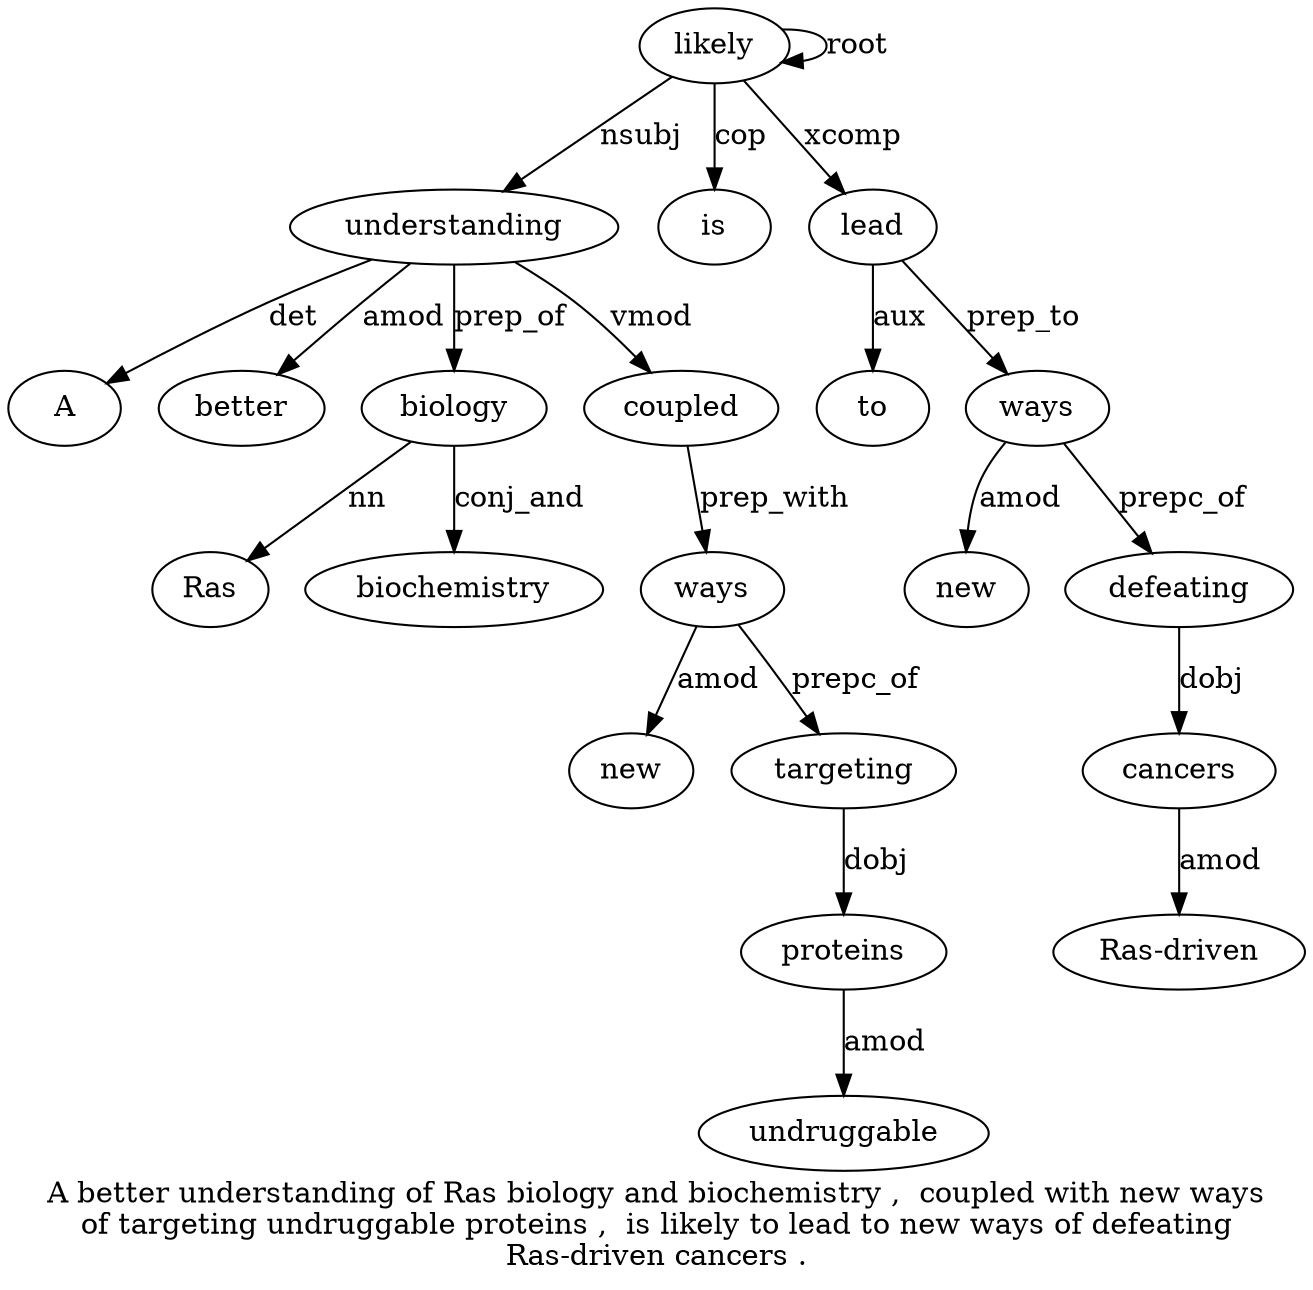digraph "A better understanding of Ras biology and biochemistry ,  coupled with new ways of targeting undruggable proteins ,  is likely to lead to new ways of defeating Ras-driven cancers ." {
label="A better understanding of Ras biology and biochemistry ,  coupled with new ways
of targeting undruggable proteins ,  is likely to lead to new ways of defeating
Ras-driven cancers .";
understanding3 [style=filled, fillcolor=white, label=understanding];
A1 [style=filled, fillcolor=white, label=A];
understanding3 -> A1  [label=det];
better2 [style=filled, fillcolor=white, label=better];
understanding3 -> better2  [label=amod];
likely20 [style=filled, fillcolor=white, label=likely];
likely20 -> understanding3  [label=nsubj];
biology6 [style=filled, fillcolor=white, label=biology];
Ras5 [style=filled, fillcolor=white, label=Ras];
biology6 -> Ras5  [label=nn];
understanding3 -> biology6  [label=prep_of];
biochemistry8 [style=filled, fillcolor=white, label=biochemistry];
biology6 -> biochemistry8  [label=conj_and];
coupled10 [style=filled, fillcolor=white, label=coupled];
understanding3 -> coupled10  [label=vmod];
ways13 [style=filled, fillcolor=white, label=ways];
new12 [style=filled, fillcolor=white, label=new];
ways13 -> new12  [label=amod];
coupled10 -> ways13  [label=prep_with];
targeting15 [style=filled, fillcolor=white, label=targeting];
ways13 -> targeting15  [label=prepc_of];
proteins17 [style=filled, fillcolor=white, label=proteins];
undruggable16 [style=filled, fillcolor=white, label=undruggable];
proteins17 -> undruggable16  [label=amod];
targeting15 -> proteins17  [label=dobj];
is19 [style=filled, fillcolor=white, label=is];
likely20 -> is19  [label=cop];
likely20 -> likely20  [label=root];
lead22 [style=filled, fillcolor=white, label=lead];
to21 [style=filled, fillcolor=white, label=to];
lead22 -> to21  [label=aux];
likely20 -> lead22  [label=xcomp];
ways25 [style=filled, fillcolor=white, label=ways];
new24 [style=filled, fillcolor=white, label=new];
ways25 -> new24  [label=amod];
lead22 -> ways25  [label=prep_to];
defeating27 [style=filled, fillcolor=white, label=defeating];
ways25 -> defeating27  [label=prepc_of];
cancers29 [style=filled, fillcolor=white, label=cancers];
"Ras-driven28" [style=filled, fillcolor=white, label="Ras-driven"];
cancers29 -> "Ras-driven28"  [label=amod];
defeating27 -> cancers29  [label=dobj];
}
